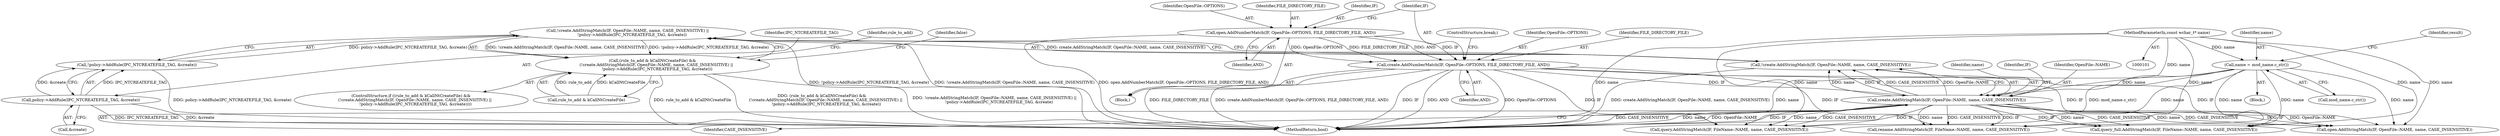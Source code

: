 digraph "0_Chrome_4f1f3d0f03c79ddaace56f067cf28a27f9466b7d_1@API" {
"1000252" [label="(Call,!create.AddStringMatch(IF, OpenFile::NAME, name, CASE_INSENSITIVE) ||\n       !policy->AddRule(IPC_NTCREATEFILE_TAG, &create))"];
"1000253" [label="(Call,!create.AddStringMatch(IF, OpenFile::NAME, name, CASE_INSENSITIVE))"];
"1000254" [label="(Call,create.AddStringMatch(IF, OpenFile::NAME, name, CASE_INSENSITIVE))"];
"1000184" [label="(Call,create.AddNumberMatch(IF, OpenFile::OPTIONS, FILE_DIRECTORY_FILE, AND))"];
"1000179" [label="(Call,open.AddNumberMatch(IF, OpenFile::OPTIONS, FILE_DIRECTORY_FILE, AND))"];
"1000130" [label="(Call,name = mod_name.c_str())"];
"1000102" [label="(MethodParameterIn,const wchar_t* name)"];
"1000259" [label="(Call,!policy->AddRule(IPC_NTCREATEFILE_TAG, &create))"];
"1000260" [label="(Call,policy->AddRule(IPC_NTCREATEFILE_TAG, &create))"];
"1000248" [label="(Call,(rule_to_add & kCallNtCreateFile) &&\n      (!create.AddStringMatch(IF, OpenFile::NAME, name, CASE_INSENSITIVE) ||\n       !policy->AddRule(IPC_NTCREATEFILE_TAG, &create)))"];
"1000334" [label="(Call,rename.AddStringMatch(IF, FileName::NAME, name, CASE_INSENSITIVE))"];
"1000253" [label="(Call,!create.AddStringMatch(IF, OpenFile::NAME, name, CASE_INSENSITIVE))"];
"1000314" [label="(Call,query_full.AddStringMatch(IF, FileName::NAME, name, CASE_INSENSITIVE))"];
"1000255" [label="(Identifier,IF)"];
"1000274" [label="(Call,open.AddStringMatch(IF, OpenFile::NAME, name, CASE_INSENSITIVE))"];
"1000183" [label="(Identifier,AND)"];
"1000130" [label="(Call,name = mod_name.c_str())"];
"1000129" [label="(Block,)"];
"1000254" [label="(Call,create.AddStringMatch(IF, OpenFile::NAME, name, CASE_INSENSITIVE))"];
"1000294" [label="(Call,query.AddStringMatch(IF, FileName::NAME, name, CASE_INSENSITIVE))"];
"1000349" [label="(MethodReturn,bool)"];
"1000266" [label="(Identifier,false)"];
"1000258" [label="(Identifier,CASE_INSENSITIVE)"];
"1000132" [label="(Call,mod_name.c_str())"];
"1000262" [label="(Call,&create)"];
"1000180" [label="(Identifier,IF)"];
"1000256" [label="(Identifier,OpenFile::NAME)"];
"1000247" [label="(ControlStructure,if ((rule_to_add & kCallNtCreateFile) &&\n      (!create.AddStringMatch(IF, OpenFile::NAME, name, CASE_INSENSITIVE) ||\n       !policy->AddRule(IPC_NTCREATEFILE_TAG, &create))))"];
"1000102" [label="(MethodParameterIn,const wchar_t* name)"];
"1000189" [label="(ControlStructure,break;)"];
"1000270" [label="(Identifier,rule_to_add)"];
"1000260" [label="(Call,policy->AddRule(IPC_NTCREATEFILE_TAG, &create))"];
"1000186" [label="(Identifier,OpenFile::OPTIONS)"];
"1000185" [label="(Identifier,IF)"];
"1000252" [label="(Call,!create.AddStringMatch(IF, OpenFile::NAME, name, CASE_INSENSITIVE) ||\n       !policy->AddRule(IPC_NTCREATEFILE_TAG, &create))"];
"1000181" [label="(Identifier,OpenFile::OPTIONS)"];
"1000248" [label="(Call,(rule_to_add & kCallNtCreateFile) &&\n      (!create.AddStringMatch(IF, OpenFile::NAME, name, CASE_INSENSITIVE) ||\n       !policy->AddRule(IPC_NTCREATEFILE_TAG, &create)))"];
"1000135" [label="(Identifier,result)"];
"1000187" [label="(Identifier,FILE_DIRECTORY_FILE)"];
"1000188" [label="(Identifier,AND)"];
"1000184" [label="(Call,create.AddNumberMatch(IF, OpenFile::OPTIONS, FILE_DIRECTORY_FILE, AND))"];
"1000259" [label="(Call,!policy->AddRule(IPC_NTCREATEFILE_TAG, &create))"];
"1000178" [label="(Block,)"];
"1000261" [label="(Identifier,IPC_NTCREATEFILE_TAG)"];
"1000257" [label="(Identifier,name)"];
"1000131" [label="(Identifier,name)"];
"1000182" [label="(Identifier,FILE_DIRECTORY_FILE)"];
"1000179" [label="(Call,open.AddNumberMatch(IF, OpenFile::OPTIONS, FILE_DIRECTORY_FILE, AND))"];
"1000249" [label="(Call,rule_to_add & kCallNtCreateFile)"];
"1000252" -> "1000248"  [label="AST: "];
"1000252" -> "1000253"  [label="CFG: "];
"1000252" -> "1000259"  [label="CFG: "];
"1000253" -> "1000252"  [label="AST: "];
"1000259" -> "1000252"  [label="AST: "];
"1000248" -> "1000252"  [label="CFG: "];
"1000252" -> "1000349"  [label="DDG: !policy->AddRule(IPC_NTCREATEFILE_TAG, &create)"];
"1000252" -> "1000349"  [label="DDG: !create.AddStringMatch(IF, OpenFile::NAME, name, CASE_INSENSITIVE)"];
"1000252" -> "1000248"  [label="DDG: !create.AddStringMatch(IF, OpenFile::NAME, name, CASE_INSENSITIVE)"];
"1000252" -> "1000248"  [label="DDG: !policy->AddRule(IPC_NTCREATEFILE_TAG, &create)"];
"1000253" -> "1000252"  [label="DDG: create.AddStringMatch(IF, OpenFile::NAME, name, CASE_INSENSITIVE)"];
"1000259" -> "1000252"  [label="DDG: policy->AddRule(IPC_NTCREATEFILE_TAG, &create)"];
"1000253" -> "1000254"  [label="CFG: "];
"1000254" -> "1000253"  [label="AST: "];
"1000261" -> "1000253"  [label="CFG: "];
"1000253" -> "1000349"  [label="DDG: create.AddStringMatch(IF, OpenFile::NAME, name, CASE_INSENSITIVE)"];
"1000254" -> "1000253"  [label="DDG: IF"];
"1000254" -> "1000253"  [label="DDG: OpenFile::NAME"];
"1000254" -> "1000253"  [label="DDG: name"];
"1000254" -> "1000253"  [label="DDG: CASE_INSENSITIVE"];
"1000254" -> "1000258"  [label="CFG: "];
"1000255" -> "1000254"  [label="AST: "];
"1000256" -> "1000254"  [label="AST: "];
"1000257" -> "1000254"  [label="AST: "];
"1000258" -> "1000254"  [label="AST: "];
"1000254" -> "1000349"  [label="DDG: IF"];
"1000254" -> "1000349"  [label="DDG: CASE_INSENSITIVE"];
"1000254" -> "1000349"  [label="DDG: name"];
"1000254" -> "1000349"  [label="DDG: OpenFile::NAME"];
"1000184" -> "1000254"  [label="DDG: IF"];
"1000130" -> "1000254"  [label="DDG: name"];
"1000102" -> "1000254"  [label="DDG: name"];
"1000254" -> "1000274"  [label="DDG: IF"];
"1000254" -> "1000274"  [label="DDG: OpenFile::NAME"];
"1000254" -> "1000274"  [label="DDG: name"];
"1000254" -> "1000274"  [label="DDG: CASE_INSENSITIVE"];
"1000254" -> "1000294"  [label="DDG: IF"];
"1000254" -> "1000294"  [label="DDG: name"];
"1000254" -> "1000294"  [label="DDG: CASE_INSENSITIVE"];
"1000254" -> "1000314"  [label="DDG: IF"];
"1000254" -> "1000314"  [label="DDG: name"];
"1000254" -> "1000314"  [label="DDG: CASE_INSENSITIVE"];
"1000254" -> "1000334"  [label="DDG: IF"];
"1000254" -> "1000334"  [label="DDG: name"];
"1000254" -> "1000334"  [label="DDG: CASE_INSENSITIVE"];
"1000184" -> "1000178"  [label="AST: "];
"1000184" -> "1000188"  [label="CFG: "];
"1000185" -> "1000184"  [label="AST: "];
"1000186" -> "1000184"  [label="AST: "];
"1000187" -> "1000184"  [label="AST: "];
"1000188" -> "1000184"  [label="AST: "];
"1000189" -> "1000184"  [label="CFG: "];
"1000184" -> "1000349"  [label="DDG: IF"];
"1000184" -> "1000349"  [label="DDG: AND"];
"1000184" -> "1000349"  [label="DDG: OpenFile::OPTIONS"];
"1000184" -> "1000349"  [label="DDG: FILE_DIRECTORY_FILE"];
"1000184" -> "1000349"  [label="DDG: create.AddNumberMatch(IF, OpenFile::OPTIONS, FILE_DIRECTORY_FILE, AND)"];
"1000179" -> "1000184"  [label="DDG: IF"];
"1000179" -> "1000184"  [label="DDG: OpenFile::OPTIONS"];
"1000179" -> "1000184"  [label="DDG: FILE_DIRECTORY_FILE"];
"1000179" -> "1000184"  [label="DDG: AND"];
"1000184" -> "1000274"  [label="DDG: IF"];
"1000184" -> "1000294"  [label="DDG: IF"];
"1000184" -> "1000314"  [label="DDG: IF"];
"1000184" -> "1000334"  [label="DDG: IF"];
"1000179" -> "1000178"  [label="AST: "];
"1000179" -> "1000183"  [label="CFG: "];
"1000180" -> "1000179"  [label="AST: "];
"1000181" -> "1000179"  [label="AST: "];
"1000182" -> "1000179"  [label="AST: "];
"1000183" -> "1000179"  [label="AST: "];
"1000185" -> "1000179"  [label="CFG: "];
"1000179" -> "1000349"  [label="DDG: open.AddNumberMatch(IF, OpenFile::OPTIONS, FILE_DIRECTORY_FILE, AND)"];
"1000130" -> "1000129"  [label="AST: "];
"1000130" -> "1000132"  [label="CFG: "];
"1000131" -> "1000130"  [label="AST: "];
"1000132" -> "1000130"  [label="AST: "];
"1000135" -> "1000130"  [label="CFG: "];
"1000130" -> "1000349"  [label="DDG: mod_name.c_str()"];
"1000130" -> "1000349"  [label="DDG: name"];
"1000102" -> "1000130"  [label="DDG: name"];
"1000130" -> "1000274"  [label="DDG: name"];
"1000130" -> "1000294"  [label="DDG: name"];
"1000130" -> "1000314"  [label="DDG: name"];
"1000130" -> "1000334"  [label="DDG: name"];
"1000102" -> "1000101"  [label="AST: "];
"1000102" -> "1000349"  [label="DDG: name"];
"1000102" -> "1000274"  [label="DDG: name"];
"1000102" -> "1000294"  [label="DDG: name"];
"1000102" -> "1000314"  [label="DDG: name"];
"1000102" -> "1000334"  [label="DDG: name"];
"1000259" -> "1000260"  [label="CFG: "];
"1000260" -> "1000259"  [label="AST: "];
"1000259" -> "1000349"  [label="DDG: policy->AddRule(IPC_NTCREATEFILE_TAG, &create)"];
"1000260" -> "1000259"  [label="DDG: IPC_NTCREATEFILE_TAG"];
"1000260" -> "1000259"  [label="DDG: &create"];
"1000260" -> "1000262"  [label="CFG: "];
"1000261" -> "1000260"  [label="AST: "];
"1000262" -> "1000260"  [label="AST: "];
"1000260" -> "1000349"  [label="DDG: &create"];
"1000260" -> "1000349"  [label="DDG: IPC_NTCREATEFILE_TAG"];
"1000248" -> "1000247"  [label="AST: "];
"1000248" -> "1000249"  [label="CFG: "];
"1000249" -> "1000248"  [label="AST: "];
"1000266" -> "1000248"  [label="CFG: "];
"1000270" -> "1000248"  [label="CFG: "];
"1000248" -> "1000349"  [label="DDG: rule_to_add & kCallNtCreateFile"];
"1000248" -> "1000349"  [label="DDG: (rule_to_add & kCallNtCreateFile) &&\n      (!create.AddStringMatch(IF, OpenFile::NAME, name, CASE_INSENSITIVE) ||\n       !policy->AddRule(IPC_NTCREATEFILE_TAG, &create))"];
"1000248" -> "1000349"  [label="DDG: !create.AddStringMatch(IF, OpenFile::NAME, name, CASE_INSENSITIVE) ||\n       !policy->AddRule(IPC_NTCREATEFILE_TAG, &create)"];
"1000249" -> "1000248"  [label="DDG: rule_to_add"];
"1000249" -> "1000248"  [label="DDG: kCallNtCreateFile"];
}

